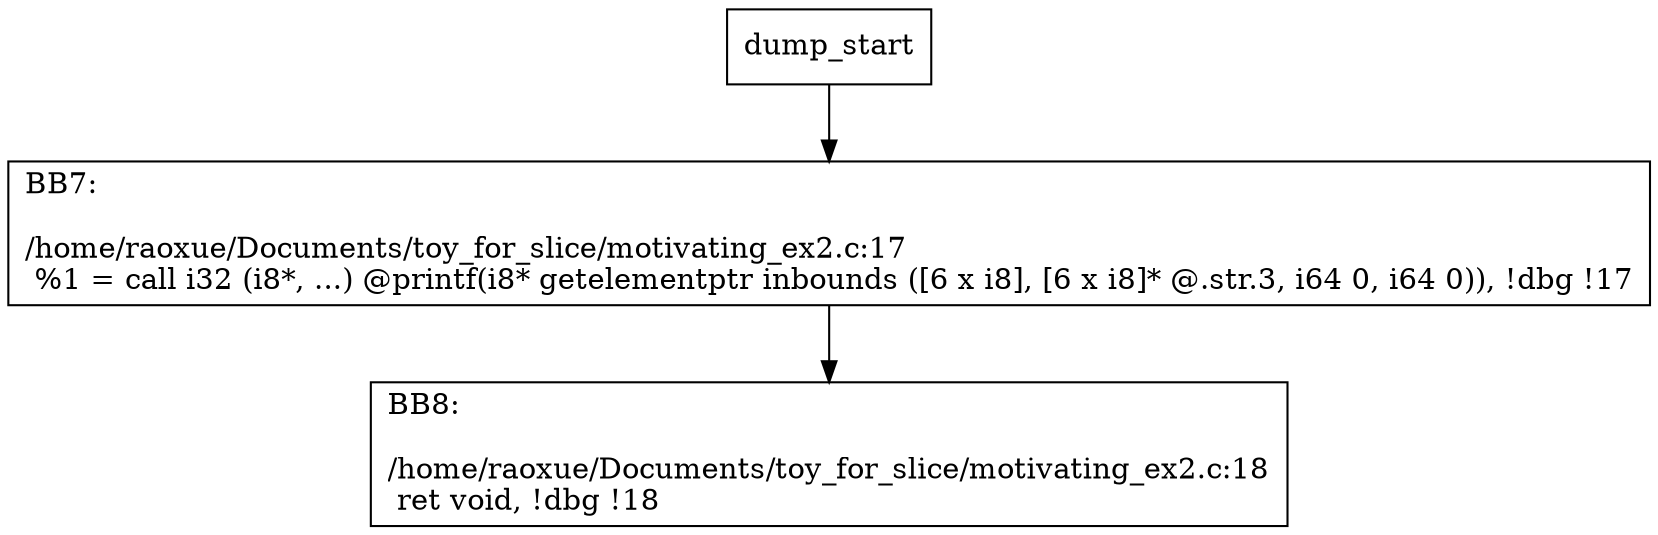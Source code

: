digraph "CFG for'dump' function" {
	BBdump_start[shape=record,label="{dump_start}"];
	BBdump_start-> dumpBB7;
	dumpBB7 [shape=record, label="{BB7:\l\l/home/raoxue/Documents/toy_for_slice/motivating_ex2.c:17\l
  %1 = call i32 (i8*, ...) @printf(i8* getelementptr inbounds ([6 x i8], [6 x i8]* @.str.3, i64 0, i64 0)), !dbg !17\l
}"];
	dumpBB7-> dumpBB8;
	dumpBB8 [shape=record, label="{BB8:\l\l/home/raoxue/Documents/toy_for_slice/motivating_ex2.c:18\l
  ret void, !dbg !18\l
}"];
}
